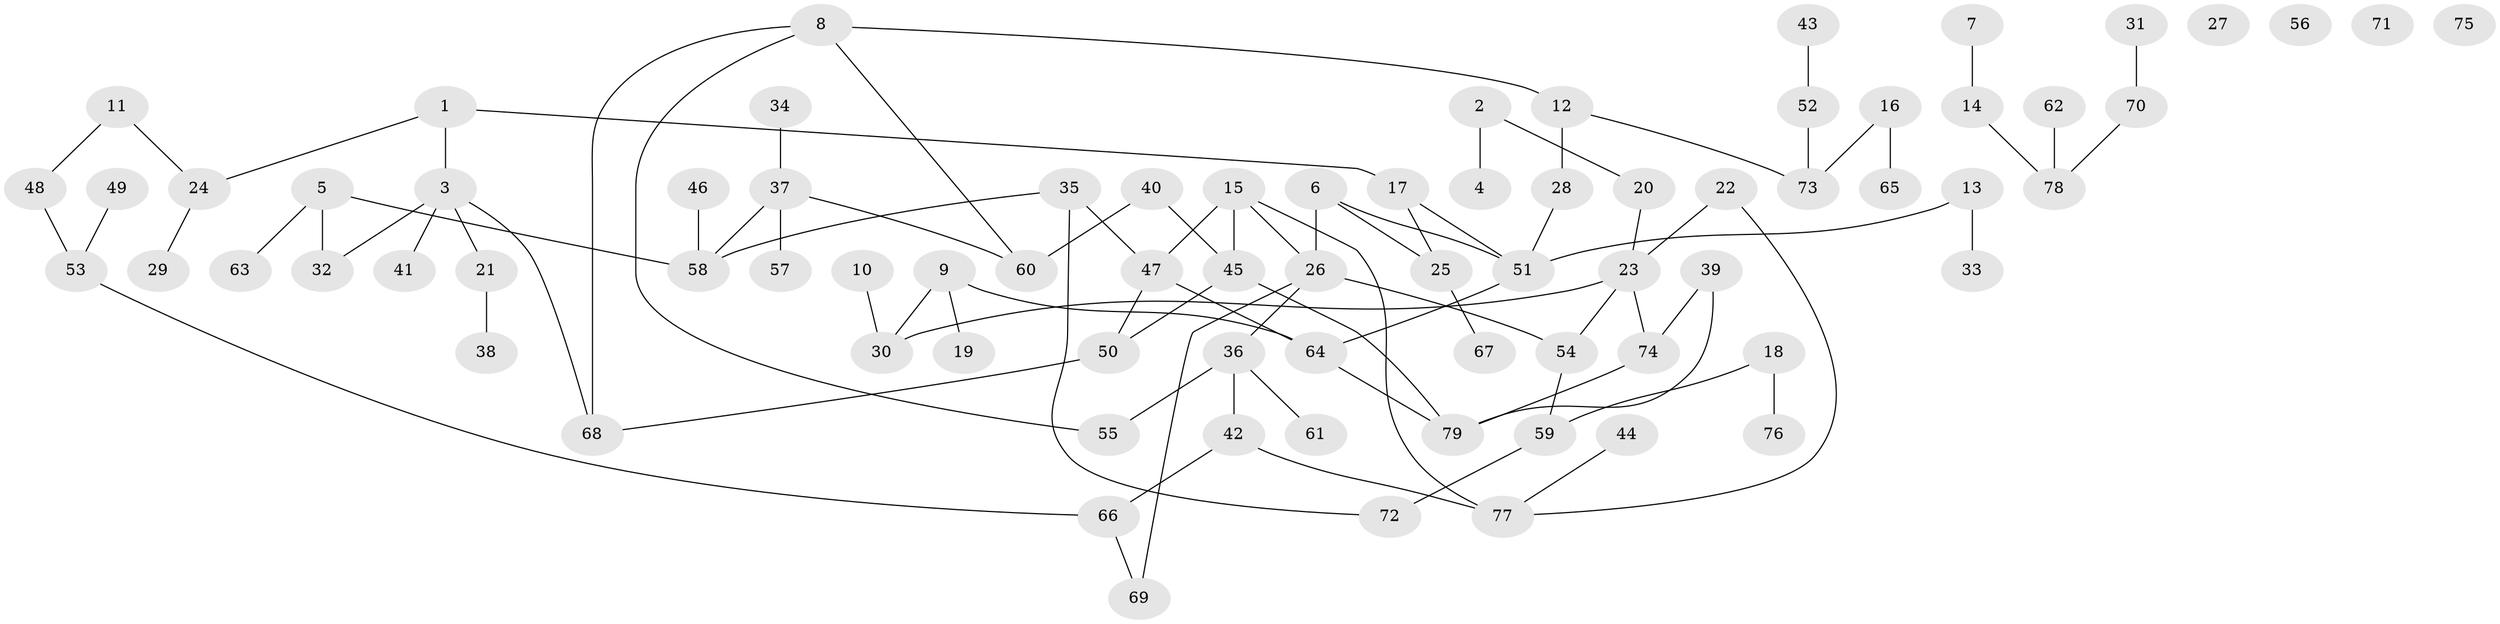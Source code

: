 // coarse degree distribution, {4: 0.07547169811320754, 1: 0.3584905660377358, 5: 0.1320754716981132, 3: 0.18867924528301888, 2: 0.1320754716981132, 6: 0.03773584905660377, 0: 0.07547169811320754}
// Generated by graph-tools (version 1.1) at 2025/23/03/03/25 07:23:28]
// undirected, 79 vertices, 91 edges
graph export_dot {
graph [start="1"]
  node [color=gray90,style=filled];
  1;
  2;
  3;
  4;
  5;
  6;
  7;
  8;
  9;
  10;
  11;
  12;
  13;
  14;
  15;
  16;
  17;
  18;
  19;
  20;
  21;
  22;
  23;
  24;
  25;
  26;
  27;
  28;
  29;
  30;
  31;
  32;
  33;
  34;
  35;
  36;
  37;
  38;
  39;
  40;
  41;
  42;
  43;
  44;
  45;
  46;
  47;
  48;
  49;
  50;
  51;
  52;
  53;
  54;
  55;
  56;
  57;
  58;
  59;
  60;
  61;
  62;
  63;
  64;
  65;
  66;
  67;
  68;
  69;
  70;
  71;
  72;
  73;
  74;
  75;
  76;
  77;
  78;
  79;
  1 -- 3;
  1 -- 17;
  1 -- 24;
  2 -- 4;
  2 -- 20;
  3 -- 21;
  3 -- 32;
  3 -- 41;
  3 -- 68;
  5 -- 32;
  5 -- 58;
  5 -- 63;
  6 -- 25;
  6 -- 26;
  6 -- 51;
  7 -- 14;
  8 -- 12;
  8 -- 55;
  8 -- 60;
  8 -- 68;
  9 -- 19;
  9 -- 30;
  9 -- 64;
  10 -- 30;
  11 -- 24;
  11 -- 48;
  12 -- 28;
  12 -- 73;
  13 -- 33;
  13 -- 51;
  14 -- 78;
  15 -- 26;
  15 -- 45;
  15 -- 47;
  15 -- 77;
  16 -- 65;
  16 -- 73;
  17 -- 25;
  17 -- 51;
  18 -- 59;
  18 -- 76;
  20 -- 23;
  21 -- 38;
  22 -- 23;
  22 -- 77;
  23 -- 30;
  23 -- 54;
  23 -- 74;
  24 -- 29;
  25 -- 67;
  26 -- 36;
  26 -- 54;
  26 -- 69;
  28 -- 51;
  31 -- 70;
  34 -- 37;
  35 -- 47;
  35 -- 58;
  35 -- 72;
  36 -- 42;
  36 -- 55;
  36 -- 61;
  37 -- 57;
  37 -- 58;
  37 -- 60;
  39 -- 74;
  39 -- 79;
  40 -- 45;
  40 -- 60;
  42 -- 66;
  42 -- 77;
  43 -- 52;
  44 -- 77;
  45 -- 50;
  45 -- 79;
  46 -- 58;
  47 -- 50;
  47 -- 64;
  48 -- 53;
  49 -- 53;
  50 -- 68;
  51 -- 64;
  52 -- 73;
  53 -- 66;
  54 -- 59;
  59 -- 72;
  62 -- 78;
  64 -- 79;
  66 -- 69;
  70 -- 78;
  74 -- 79;
}

